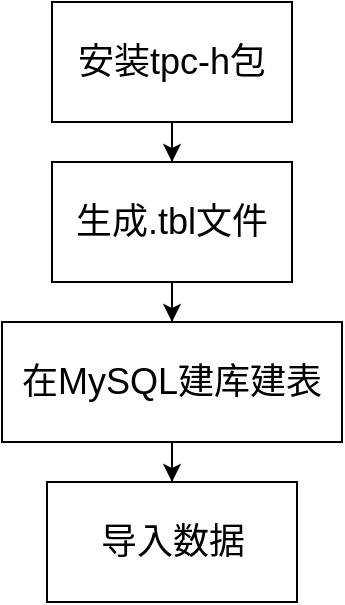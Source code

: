 <mxfile version="22.1.7" type="github">
  <diagram name="第 1 页" id="HQdXvS2Kd22kwt-1myGQ">
    <mxGraphModel dx="1290" dy="572" grid="0" gridSize="10" guides="1" tooltips="1" connect="1" arrows="1" fold="1" page="0" pageScale="1" pageWidth="827" pageHeight="1169" math="0" shadow="0">
      <root>
        <mxCell id="0" />
        <mxCell id="1" parent="0" />
        <mxCell id="kL6fY9l-77Ifht3OEV60-1" value="" style="edgeStyle=orthogonalEdgeStyle;rounded=0;orthogonalLoop=1;jettySize=auto;html=1;" edge="1" parent="1" source="kL6fY9l-77Ifht3OEV60-2" target="kL6fY9l-77Ifht3OEV60-4">
          <mxGeometry relative="1" as="geometry" />
        </mxCell>
        <mxCell id="kL6fY9l-77Ifht3OEV60-2" value="&lt;font style=&quot;font-size: 18px;&quot;&gt;安装tpc-h包&lt;/font&gt;" style="rounded=0;whiteSpace=wrap;html=1;" vertex="1" parent="1">
          <mxGeometry x="170" y="200" width="120" height="60" as="geometry" />
        </mxCell>
        <mxCell id="kL6fY9l-77Ifht3OEV60-3" value="" style="edgeStyle=orthogonalEdgeStyle;rounded=0;orthogonalLoop=1;jettySize=auto;html=1;" edge="1" parent="1" source="kL6fY9l-77Ifht3OEV60-4" target="kL6fY9l-77Ifht3OEV60-6">
          <mxGeometry relative="1" as="geometry" />
        </mxCell>
        <mxCell id="kL6fY9l-77Ifht3OEV60-4" value="&lt;font style=&quot;font-size: 18px;&quot;&gt;生成.tbl文件&lt;/font&gt;" style="rounded=0;whiteSpace=wrap;html=1;" vertex="1" parent="1">
          <mxGeometry x="170" y="280" width="120" height="60" as="geometry" />
        </mxCell>
        <mxCell id="kL6fY9l-77Ifht3OEV60-5" value="" style="edgeStyle=orthogonalEdgeStyle;rounded=0;orthogonalLoop=1;jettySize=auto;html=1;" edge="1" parent="1" source="kL6fY9l-77Ifht3OEV60-6" target="kL6fY9l-77Ifht3OEV60-7">
          <mxGeometry relative="1" as="geometry" />
        </mxCell>
        <mxCell id="kL6fY9l-77Ifht3OEV60-6" value="&lt;span style=&quot;font-size: 18px;&quot;&gt;在MySQL建库建表&lt;/span&gt;" style="rounded=0;whiteSpace=wrap;html=1;" vertex="1" parent="1">
          <mxGeometry x="145" y="360" width="170" height="60" as="geometry" />
        </mxCell>
        <mxCell id="kL6fY9l-77Ifht3OEV60-7" value="&lt;span style=&quot;font-size: 18px;&quot;&gt;导入数据&lt;/span&gt;" style="rounded=0;whiteSpace=wrap;html=1;" vertex="1" parent="1">
          <mxGeometry x="167.5" y="440" width="125" height="60" as="geometry" />
        </mxCell>
      </root>
    </mxGraphModel>
  </diagram>
</mxfile>
